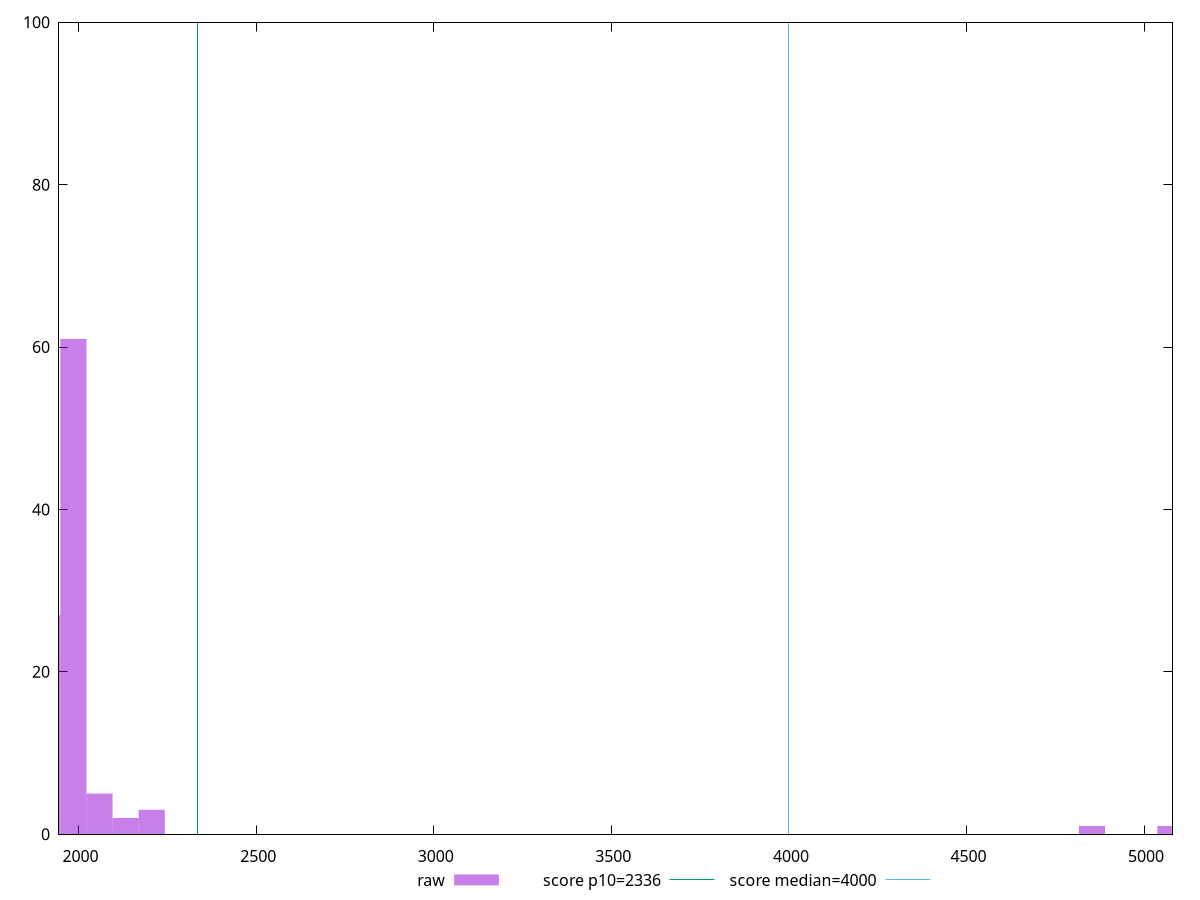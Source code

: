 reset

$raw <<EOF
5073.951453875008 1
1985.4592645597859 61
1911.9237362427566 27
2132.530321193844 2
2206.0658495108732 3
2058.994792876815 5
4853.344868923921 1
EOF

set key outside below
set boxwidth 73.5355283170291
set xrange [1945.0035000000003:5079.971500000001]
set yrange [0:100]
set trange [0:100]
set style fill transparent solid 0.5 noborder

set parametric
set terminal svg size 640, 490 enhanced background rgb 'white'
set output "reprap/first-meaningful-paint/samples/pages/raw/histogram.svg"

plot $raw title "raw" with boxes, \
     2336,t title "score p10=2336", \
     4000,t title "score median=4000"

reset
